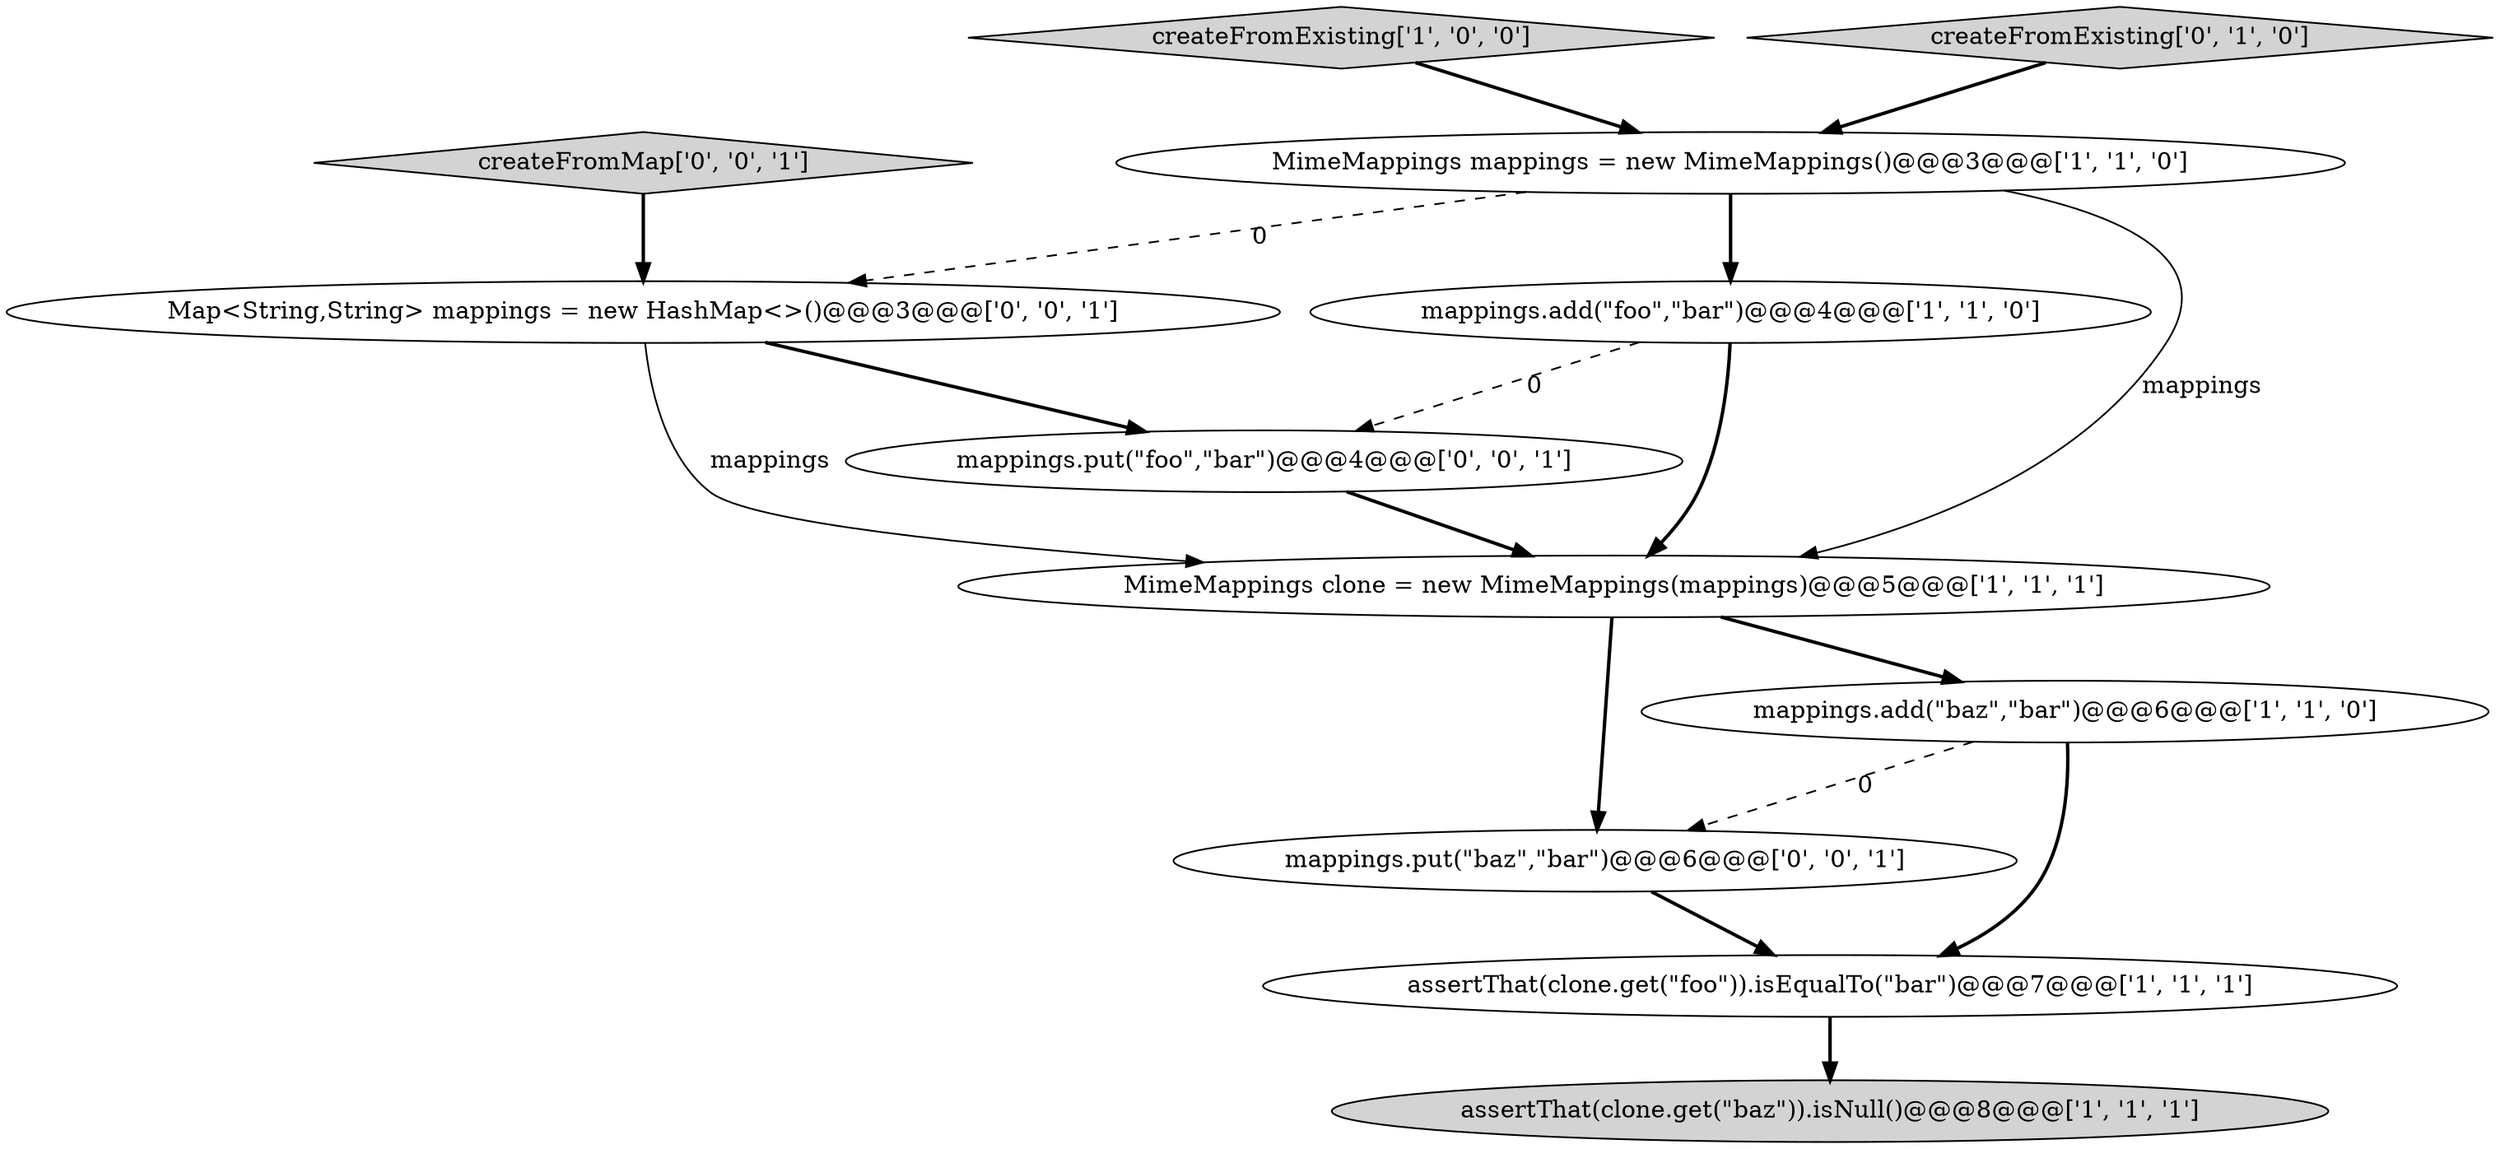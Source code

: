 digraph {
9 [style = filled, label = "createFromMap['0', '0', '1']", fillcolor = lightgray, shape = diamond image = "AAA0AAABBB3BBB"];
11 [style = filled, label = "mappings.put(\"baz\",\"bar\")@@@6@@@['0', '0', '1']", fillcolor = white, shape = ellipse image = "AAA0AAABBB3BBB"];
3 [style = filled, label = "mappings.add(\"foo\",\"bar\")@@@4@@@['1', '1', '0']", fillcolor = white, shape = ellipse image = "AAA0AAABBB1BBB"];
1 [style = filled, label = "createFromExisting['1', '0', '0']", fillcolor = lightgray, shape = diamond image = "AAA0AAABBB1BBB"];
0 [style = filled, label = "assertThat(clone.get(\"baz\")).isNull()@@@8@@@['1', '1', '1']", fillcolor = lightgray, shape = ellipse image = "AAA0AAABBB1BBB"];
5 [style = filled, label = "mappings.add(\"baz\",\"bar\")@@@6@@@['1', '1', '0']", fillcolor = white, shape = ellipse image = "AAA0AAABBB1BBB"];
8 [style = filled, label = "mappings.put(\"foo\",\"bar\")@@@4@@@['0', '0', '1']", fillcolor = white, shape = ellipse image = "AAA0AAABBB3BBB"];
10 [style = filled, label = "Map<String,String> mappings = new HashMap<>()@@@3@@@['0', '0', '1']", fillcolor = white, shape = ellipse image = "AAA0AAABBB3BBB"];
2 [style = filled, label = "MimeMappings mappings = new MimeMappings()@@@3@@@['1', '1', '0']", fillcolor = white, shape = ellipse image = "AAA0AAABBB1BBB"];
4 [style = filled, label = "MimeMappings clone = new MimeMappings(mappings)@@@5@@@['1', '1', '1']", fillcolor = white, shape = ellipse image = "AAA0AAABBB1BBB"];
7 [style = filled, label = "createFromExisting['0', '1', '0']", fillcolor = lightgray, shape = diamond image = "AAA0AAABBB2BBB"];
6 [style = filled, label = "assertThat(clone.get(\"foo\")).isEqualTo(\"bar\")@@@7@@@['1', '1', '1']", fillcolor = white, shape = ellipse image = "AAA0AAABBB1BBB"];
3->8 [style = dashed, label="0"];
2->10 [style = dashed, label="0"];
1->2 [style = bold, label=""];
6->0 [style = bold, label=""];
8->4 [style = bold, label=""];
5->6 [style = bold, label=""];
10->8 [style = bold, label=""];
4->11 [style = bold, label=""];
9->10 [style = bold, label=""];
5->11 [style = dashed, label="0"];
4->5 [style = bold, label=""];
3->4 [style = bold, label=""];
7->2 [style = bold, label=""];
2->3 [style = bold, label=""];
11->6 [style = bold, label=""];
10->4 [style = solid, label="mappings"];
2->4 [style = solid, label="mappings"];
}
